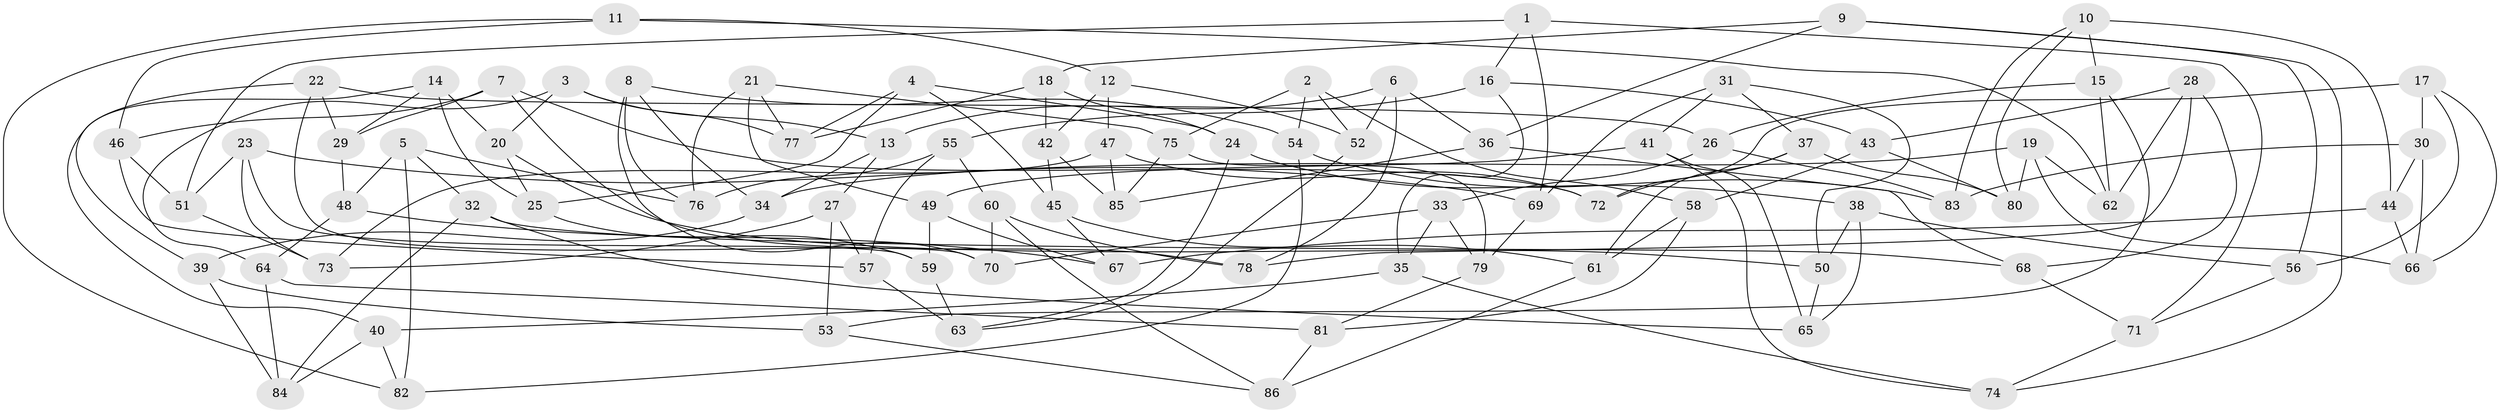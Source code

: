 // Generated by graph-tools (version 1.1) at 2025/57/03/09/25 04:57:44]
// undirected, 86 vertices, 172 edges
graph export_dot {
graph [start="1"]
  node [color=gray90,style=filled];
  1;
  2;
  3;
  4;
  5;
  6;
  7;
  8;
  9;
  10;
  11;
  12;
  13;
  14;
  15;
  16;
  17;
  18;
  19;
  20;
  21;
  22;
  23;
  24;
  25;
  26;
  27;
  28;
  29;
  30;
  31;
  32;
  33;
  34;
  35;
  36;
  37;
  38;
  39;
  40;
  41;
  42;
  43;
  44;
  45;
  46;
  47;
  48;
  49;
  50;
  51;
  52;
  53;
  54;
  55;
  56;
  57;
  58;
  59;
  60;
  61;
  62;
  63;
  64;
  65;
  66;
  67;
  68;
  69;
  70;
  71;
  72;
  73;
  74;
  75;
  76;
  77;
  78;
  79;
  80;
  81;
  82;
  83;
  84;
  85;
  86;
  1 -- 16;
  1 -- 69;
  1 -- 71;
  1 -- 51;
  2 -- 54;
  2 -- 52;
  2 -- 58;
  2 -- 75;
  3 -- 77;
  3 -- 20;
  3 -- 64;
  3 -- 13;
  4 -- 45;
  4 -- 77;
  4 -- 24;
  4 -- 25;
  5 -- 48;
  5 -- 82;
  5 -- 32;
  5 -- 76;
  6 -- 52;
  6 -- 13;
  6 -- 36;
  6 -- 78;
  7 -- 46;
  7 -- 78;
  7 -- 29;
  7 -- 72;
  8 -- 76;
  8 -- 70;
  8 -- 54;
  8 -- 34;
  9 -- 18;
  9 -- 36;
  9 -- 74;
  9 -- 56;
  10 -- 83;
  10 -- 80;
  10 -- 15;
  10 -- 44;
  11 -- 46;
  11 -- 12;
  11 -- 62;
  11 -- 82;
  12 -- 52;
  12 -- 47;
  12 -- 42;
  13 -- 27;
  13 -- 34;
  14 -- 20;
  14 -- 29;
  14 -- 25;
  14 -- 40;
  15 -- 26;
  15 -- 53;
  15 -- 62;
  16 -- 35;
  16 -- 43;
  16 -- 55;
  17 -- 56;
  17 -- 72;
  17 -- 66;
  17 -- 30;
  18 -- 24;
  18 -- 77;
  18 -- 42;
  19 -- 80;
  19 -- 34;
  19 -- 66;
  19 -- 62;
  20 -- 50;
  20 -- 25;
  21 -- 49;
  21 -- 75;
  21 -- 77;
  21 -- 76;
  22 -- 29;
  22 -- 39;
  22 -- 26;
  22 -- 70;
  23 -- 73;
  23 -- 51;
  23 -- 59;
  23 -- 69;
  24 -- 63;
  24 -- 38;
  25 -- 59;
  26 -- 33;
  26 -- 83;
  27 -- 53;
  27 -- 57;
  27 -- 73;
  28 -- 78;
  28 -- 62;
  28 -- 43;
  28 -- 68;
  29 -- 48;
  30 -- 44;
  30 -- 83;
  30 -- 66;
  31 -- 69;
  31 -- 41;
  31 -- 37;
  31 -- 50;
  32 -- 65;
  32 -- 84;
  32 -- 68;
  33 -- 79;
  33 -- 35;
  33 -- 70;
  34 -- 39;
  35 -- 74;
  35 -- 40;
  36 -- 68;
  36 -- 85;
  37 -- 80;
  37 -- 61;
  37 -- 72;
  38 -- 56;
  38 -- 65;
  38 -- 50;
  39 -- 84;
  39 -- 53;
  40 -- 84;
  40 -- 82;
  41 -- 74;
  41 -- 65;
  41 -- 49;
  42 -- 85;
  42 -- 45;
  43 -- 58;
  43 -- 80;
  44 -- 67;
  44 -- 66;
  45 -- 67;
  45 -- 61;
  46 -- 51;
  46 -- 57;
  47 -- 85;
  47 -- 72;
  47 -- 73;
  48 -- 67;
  48 -- 64;
  49 -- 67;
  49 -- 59;
  50 -- 65;
  51 -- 73;
  52 -- 63;
  53 -- 86;
  54 -- 82;
  54 -- 83;
  55 -- 57;
  55 -- 76;
  55 -- 60;
  56 -- 71;
  57 -- 63;
  58 -- 81;
  58 -- 61;
  59 -- 63;
  60 -- 78;
  60 -- 70;
  60 -- 86;
  61 -- 86;
  64 -- 84;
  64 -- 81;
  68 -- 71;
  69 -- 79;
  71 -- 74;
  75 -- 85;
  75 -- 79;
  79 -- 81;
  81 -- 86;
}
